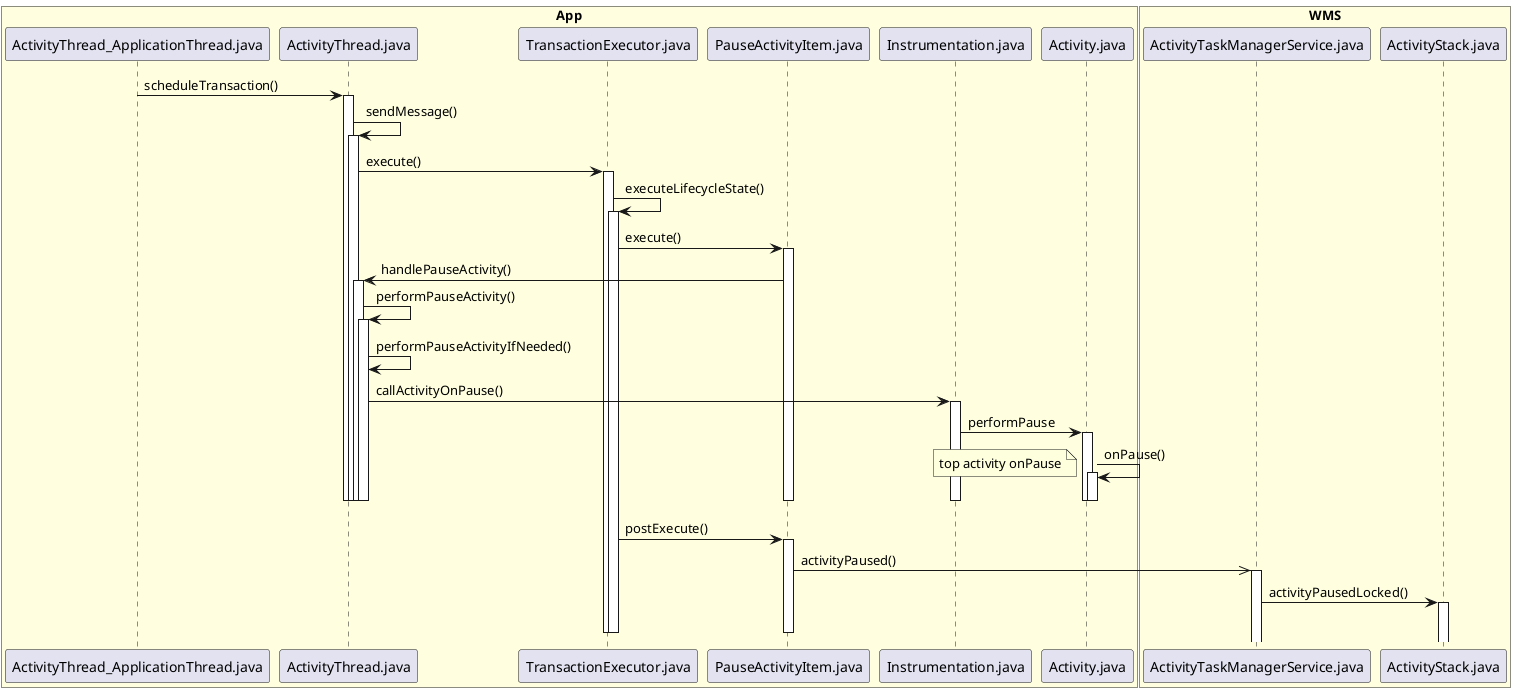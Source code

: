 @startuml

box "App" #LightYellow
participant ActivityThread_ApplicationThread.java
participant ActivityThread.java
participant TransactionExecutor.java
participant PauseActivityItem.java
participant Instrumentation.java
participant Activity.java
end box

box "WMS"  #LightYellow
participant ActivityTaskManagerService.java
participant ActivityStack.java
end box

ActivityThread_ApplicationThread.java -> ActivityThread.java:scheduleTransaction()
deactivate ActivityThread_ApplicationThread.java
activate ActivityThread.java

ActivityThread.java -> ActivityThread.java:sendMessage()
activate ActivityThread.java
ActivityThread.java -> TransactionExecutor.java:execute()
activate TransactionExecutor.java
TransactionExecutor.java -> TransactionExecutor.java:executeLifecycleState()
activate TransactionExecutor.java
TransactionExecutor.java -> PauseActivityItem.java:execute()

activate PauseActivityItem.java
PauseActivityItem.java -> ActivityThread.java:handlePauseActivity()
activate ActivityThread.java
ActivityThread.java -> ActivityThread.java:performPauseActivity()
activate ActivityThread.java
ActivityThread.java -> ActivityThread.java:performPauseActivityIfNeeded()
ActivityThread.java -> Instrumentation.java:callActivityOnPause()
activate Instrumentation.java
Instrumentation.java -> Activity.java:performPause
activate Activity.java
Activity.java -> Activity.java:onPause()
activate Activity.java
note left: top activity onPause
deactivate Activity.java
deactivate Activity.java
deactivate Instrumentation.java
deactivate ActivityThread.java
deactivate ActivityThread.java
deactivate ActivityThread.java
deactivate ActivityThread.java
deactivate PauseActivityItem.java

TransactionExecutor.java -> PauseActivityItem.java:postExecute()
activate PauseActivityItem.java
PauseActivityItem.java  ->> ActivityTaskManagerService.java:activityPaused()
activate ActivityTaskManagerService.java
ActivityTaskManagerService.java -> ActivityStack.java:activityPausedLocked()
activate ActivityStack.java
deactivate PauseActivityItem.java
deactivate TransactionExecutor.java
deactivate TransactionExecutor.java
deactivate PauseActivityItem.java

@enduml
